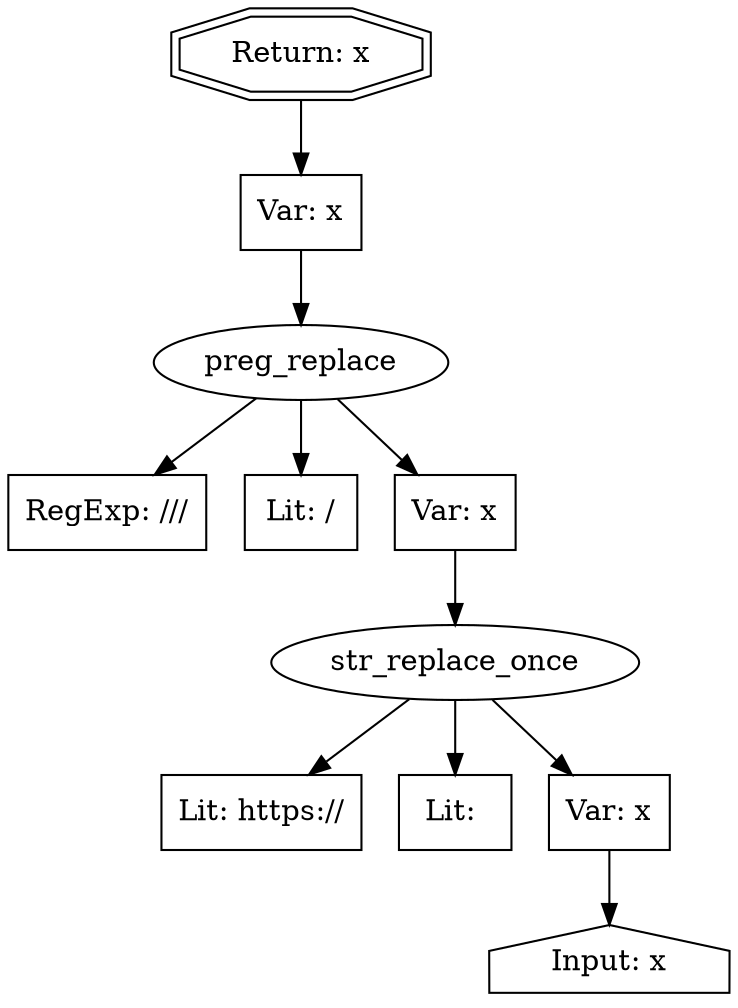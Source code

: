 // Finding: 8aa973f6-28ec-432d-afcc-94ae40ac82e3
// Finding.url: https://www.example280.com/linen-blend-lucie-smocked-midi-dress-MD141.html?dwvar_MD141_color=BK5229##"></iframe></style></script></object></embed></textarea><img src=x onerror=taintfoxLog('1dfae4c6707747c7bf269df569c60c47')><!--/*
// Finding.parentloc: https://www.example280.com/linen-blend-lucie-smocked-midi-dress-MD141.html?dwvar_MD141_color=BK5229##"></iframe></style></script></object></embed></textarea><img src=x onerror=taintfoxLog('1dfae4c6707747c7bf269df569c60c47')><!--/*
// Finding.domain: www.example280.com
// Finding.base_domain: example280.com
// Finding.source: location.href
// Finding.sink: innerHTML
// Sanitizer.score: 1
// Sanitizer.name: <synthetic>
// Sanitizer.location: example18.com
// Finding.begin: 225
// Finding.end: 236
// Finding.original_uuid: 08b32e31-daa4-4069-b90b-0b28d7d02e34
// Finding.TwentyFiveMillionFlowsId: -462631962
// Finding.script: https://www.example22.com/gtm.js?id=GTM-X5LW
// Finding.line: 2970
// Exploit.uuid: 1dfae4c6-7077-47c7-bf26-9df569c60c47
// Exploit.success: false
// Exploit.status: validated
// Exploit.method: C
// Exploit.type: html
// Exploit.token: attribute
// Exploit.content: src
// Exploit.quote_type: "
// Exploit.tag: iframe
// Exploit.break_out: #"></iframe></style></script></object></embed></textarea><img src=x onerror=
// Exploit.break_in: ><!--/*
// Exploit.payload: #"></iframe></style></script></object></embed></textarea><img src=x onerror=taintfoxLog(1)><!--/*
// Exploit.begin_taint_url: 0
// Exploit.end_taint_url: 24
// Exploit.replace_begin_url: 97
// Exploit.replace_end_url: 97
// Exploit.replace_begin_param: 135
// Exploit.replace_end_param: 135
// Issues.LargestEncodeAttrStringChain: 0
// Issues.LargestTextFragmentEncodeChainLength: 0
// Issues.HasApproximation: false
// Issues.HasMissingImplementation: false
// Issues.HasInfiniteRegexWithFunctionReplacer: false
// Issues.MergedSplitAndJoins: true
// Issues.HasUrlInRhsOfReplace: false
// Issues.HasUrlInLhsOfReplace: false
// Issues.HasCookieValueInLhsOfreplace: false
// Issues.HasCookieValueInRhsOfreplace: false
// Issues.HasCookieValueInMatchPattern: false
// Issues.HasCookieValueInExecPattern: false
// Issues.RemovedLRConcats: false
// Issues.RemovedReplaceArtifacts: false
// Issues.HasUrlInMatchPattern: false
// Issues.HasUrlInExecPattern: false
// Issues.RemovedNOPreplaces: false
// Issues.Known_sanitizer: false
// DepGraph.hash: -925537651
// DepGraph.sanitizer_hash: -1713850506
// Merged split and join statements 
digraph cfg {
n0 [shape=house, label="Input: x"];
n1 [shape=ellipse, label="str_replace_once"];
n2 [shape=box, label="Lit: https://"];
n3 [shape=box, label="Lit: "];
n4 [shape=box, label="Var: x"];
n5 [shape=ellipse, label="preg_replace"];
n6 [shape=box, label="RegExp: /\//"];
n7 [shape=box, label="Lit: /"];
n8 [shape=box, label="Var: x"];
n9 [shape=box, label="Var: x"];
n10 [shape=doubleoctagon, label="Return: x"];
n4 -> n0;
n1 -> n2;
n1 -> n3;
n1 -> n4;
n8 -> n1;
n5 -> n6;
n5 -> n7;
n5 -> n8;
n9 -> n5;
n10 -> n9;
}